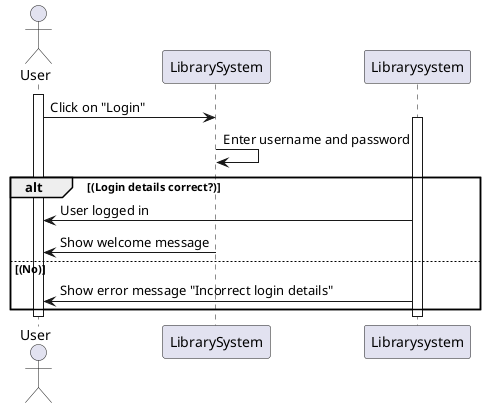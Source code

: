 @startuml
actor User
participant "LibrarySystem" as LibrarySystem

activate User
User -> LibrarySystem: Click on "Login"
activate Librarysystem

LibrarySystem -> LibrarySystem: Enter username and password
     alt (Login details correct?)
     Librarysystem -> User: User logged in
     LibrarySystem -> User: Show welcome message
else (No)
     Librarysystem -> User: Show error message "Incorrect login details"
end

deactivate Librarysystem
deactivate User
@enduml

























@startuml
actor Gebruiker
participant "Bibliotheeksysteem" as Bibliotheeksysteem

activate Gebruiker
Gebruiker -> Bibliotheeksysteem: Klikt op "Inloggen"
activate Bibliotheeksysteem

Bibliotheeksysteem -> Bibliotheeksysteem: Voer gebruikersnaam en wachtwoord in
    alt (Inloggegevens correct?)
    Bibliotheeksysteem -> Gebruiker: Gebruiker ingelogd
    Bibliotheeksysteem -> Gebruiker: Toon welkomstbericht
else (Nee)
    Bibliotheeksysteem -> Gebruiker: Toon foutmelding "Onjuiste inloggegevens"
end

deactivate Bibliotheeksysteem
deactivate Gebruiker
@enduml

